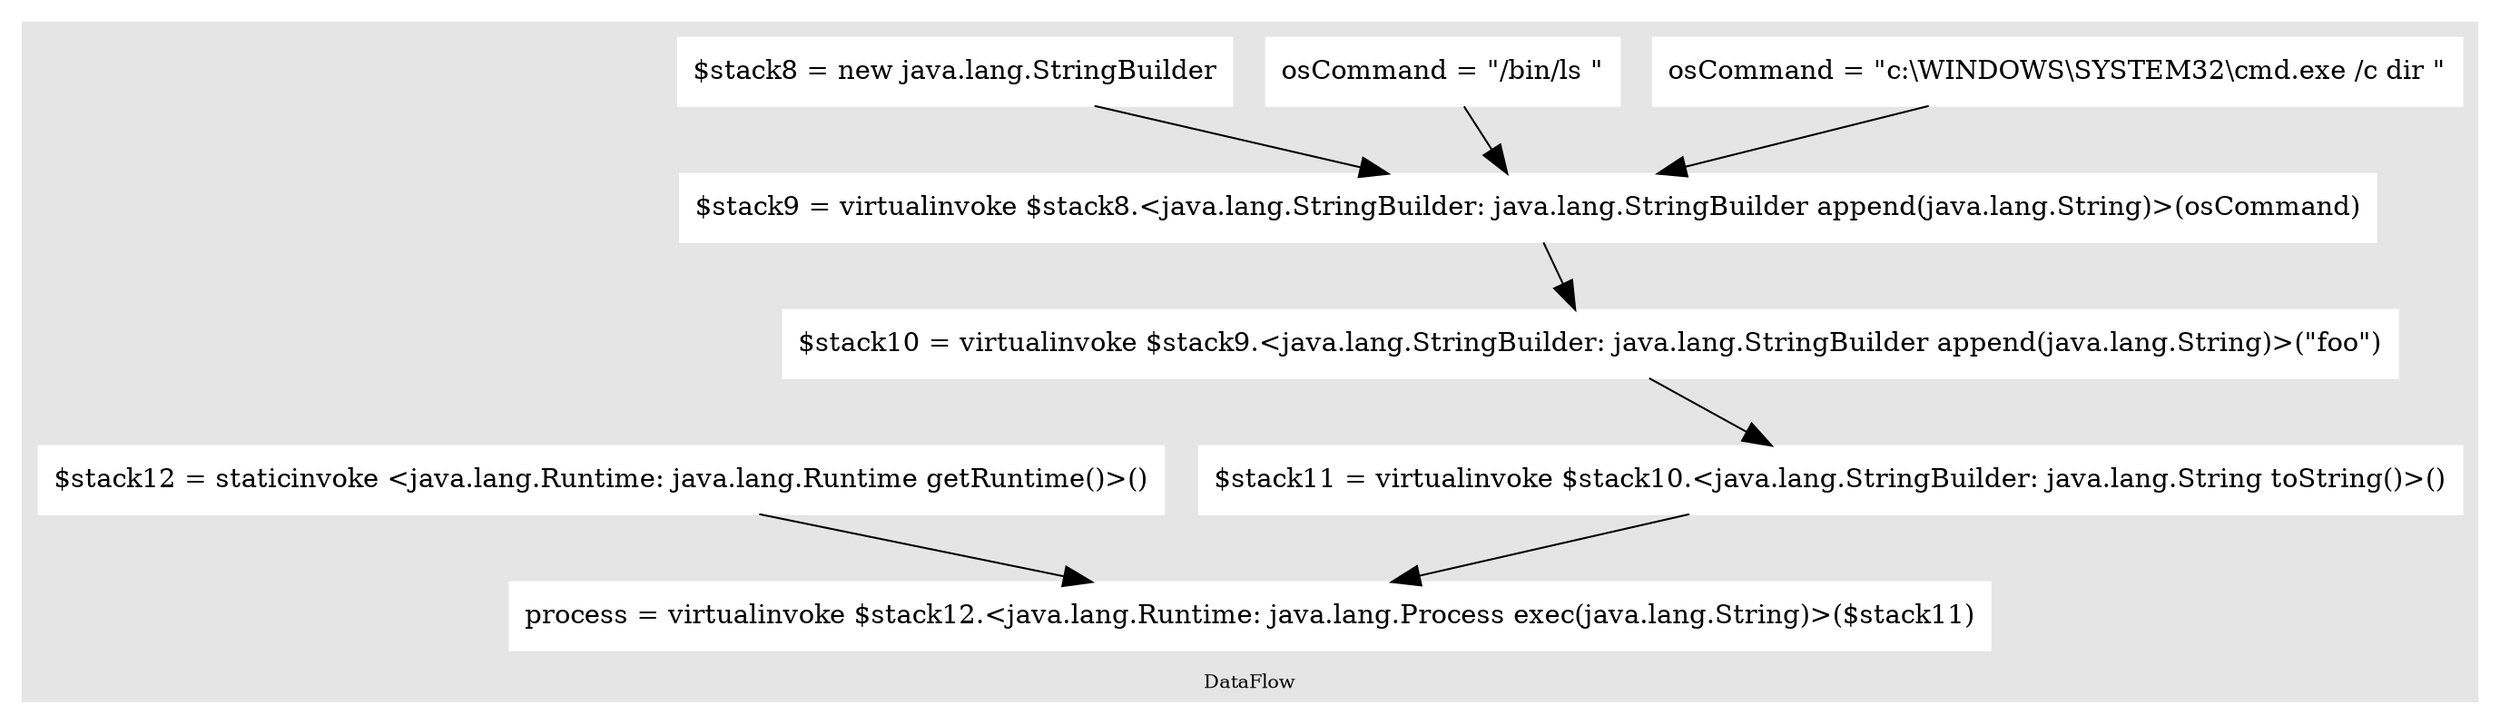 digraph G {
	compound=true
	labelloc=b
	style=filled
	color=gray90
	node [shape=box,style=filled,color=white]
	edge [fontsize=10,arrowsize=1.5,fontcolor=grey40]
	fontsize=10

	subgraph cluster_4599601 { 
		label = "DataFlow"
		23472759[label="osCommand = &quot;c:\\WINDOWS\\SYSTEM32\\cmd.exe /c dir &quot;"]
		17740980[label="osCommand = &quot;/bin/ls &quot;"]
		22068056[label="$stack8 = new java.lang.StringBuilder"]
		11386013[label="$stack9 = virtualinvoke $stack8.&lt;java.lang.StringBuilder: java.lang.StringBuilder append(java.lang.String)&gt;(osCommand)"]
		22068056 -> 11386013
		17740980 -> 11386013
		23472759 -> 11386013
		9179820[label="$stack10 = virtualinvoke $stack9.&lt;java.lang.StringBuilder: java.lang.StringBuilder append(java.lang.String)&gt;(&quot;foo&quot;)"]
		11386013 -> 9179820
		26027648[label="$stack12 = staticinvoke &lt;java.lang.Runtime: java.lang.Runtime getRuntime()&gt;()"]
		27504421[label="$stack11 = virtualinvoke $stack10.&lt;java.lang.StringBuilder: java.lang.String toString()&gt;()"]
		9179820 -> 27504421
		25458456[label="process = virtualinvoke $stack12.&lt;java.lang.Runtime: java.lang.Process exec(java.lang.String)&gt;($stack11)"]
		27504421 -> 25458456
		26027648 -> 25458456
	}

}